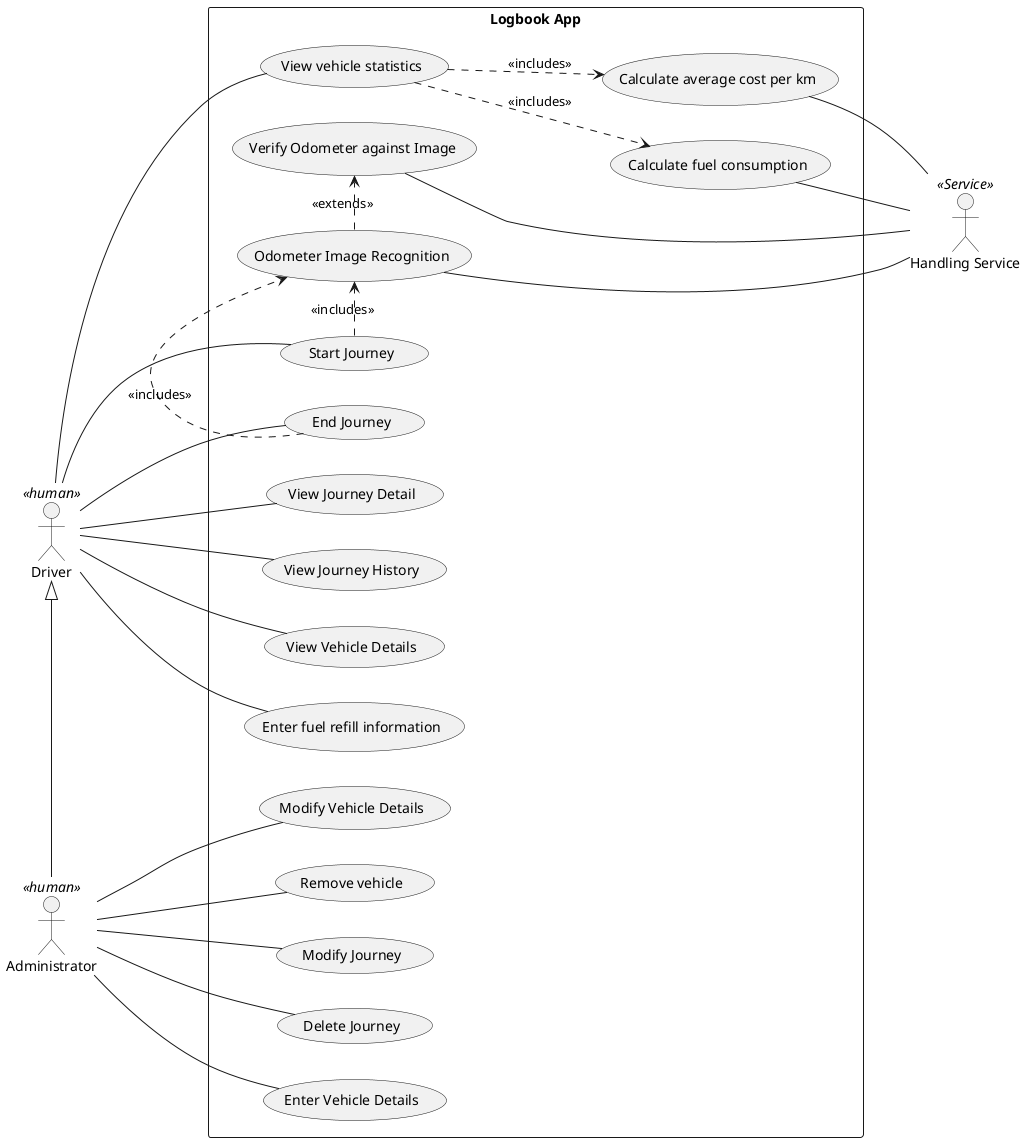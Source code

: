 @startuml

left to right direction

' Who is going to be using our system?

actor "Driver" <<human>> as D
actor "Administrator" <<human>> as A
actor "Handling Service" <<Service>> as S

rectangle "Logbook App"  {
    
together {
  usecase "Start Journey" as UC1
  usecase "End Journey" as UC2 
  usecase "Verify Odometer against Image" as UC3
  usecase "Odometer Image Recognition" as UC4
}
  
  usecase "View Journey Detail" as UC5 
  usecase "View Journey History" as UC6
  usecase "Modify Journey" as UC7
  usecase "Delete Journey" as UC8 
  usecase "Enter Vehicle Details" as UC9 
  usecase "Modify Vehicle Details" as UC10 
  usecase "View Vehicle Details" as UC11  
  usecase "Enter fuel refill information" as UC12  
  usecase "Remove vehicle"  as UC13  

  together {
    usecase "View vehicle statistics" as UC14 
    usecase "Calculate fuel consumption" as UC15 
    usecase "Calculate average cost per km" as UC16
  }
  
}

D <|- A

' Actor interactions with the system
D -- UC1
D -- UC2
D -- UC5
D -- UC6
D -- UC11
D -- UC12
D -- UC14

A -- UC7
A -- UC8
A -- UC9
A -- UC10
A -- UC13

UC3 -- S 
UC4 -- S 
UC15 -- S 
UC16 -- S 

' use-case relationships
UC1 .r.> UC4: <<includes>>
UC2 .r.> UC4: <<includes>>
UC4 .> UC3: <<extends>>

UC15 <.up. UC14: <<includes>>
UC16 <.up. UC14: <<includes>>

@enduml
